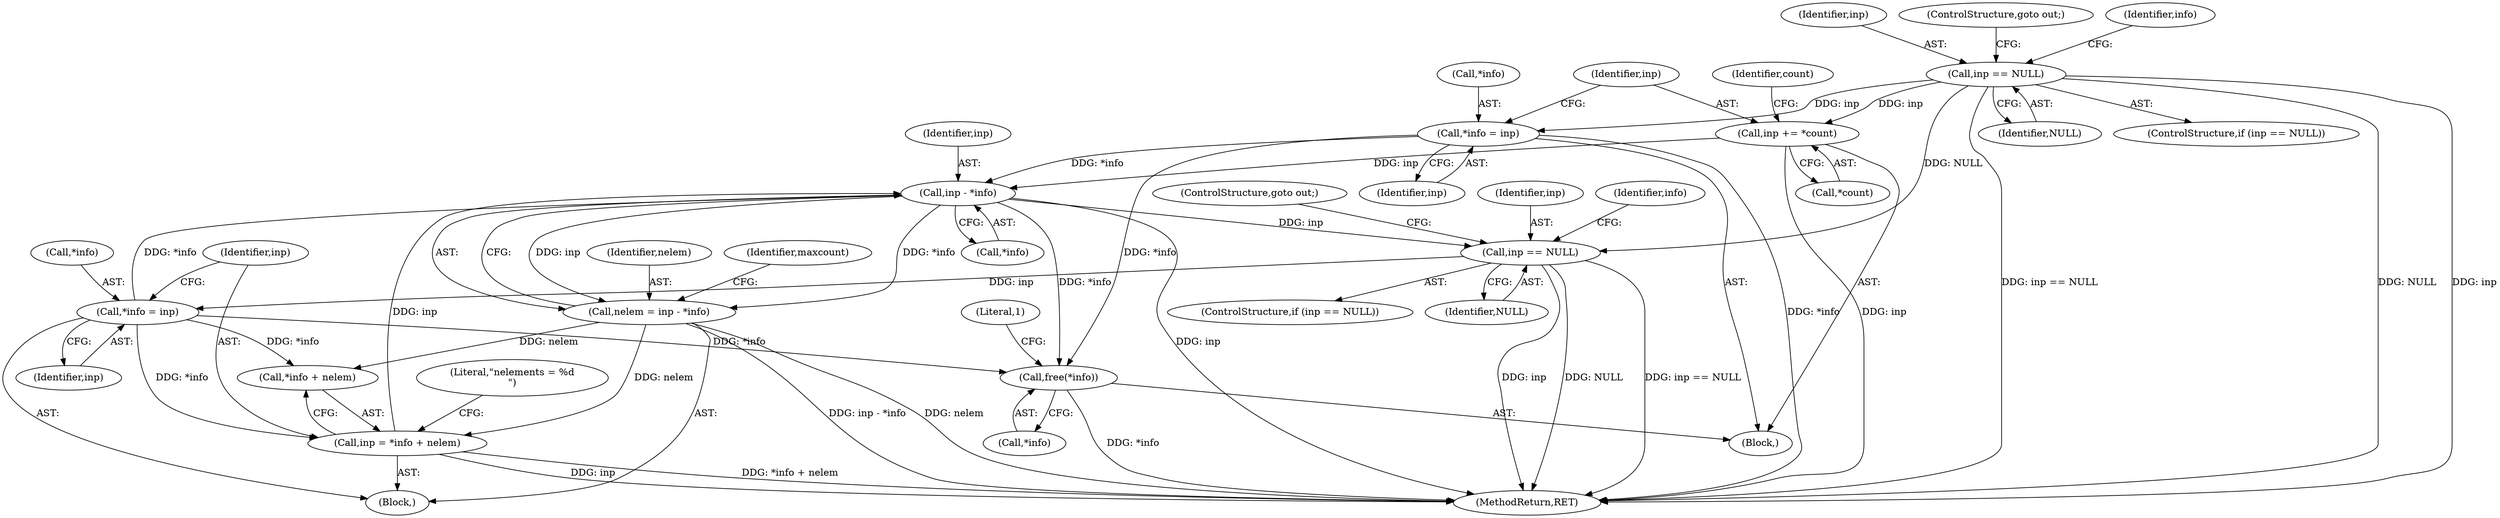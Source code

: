digraph "0_file_1859fdb4e67c49c463c4e0078054335cd46ba295@API" {
"1000755" [label="(Call,free(*info))"];
"1000222" [label="(Call,*info = inp)"];
"1000218" [label="(Call,inp == NULL)"];
"1000566" [label="(Call,inp - *info)"];
"1000226" [label="(Call,inp += *count)"];
"1000593" [label="(Call,inp = *info + nelem)"];
"1000589" [label="(Call,*info = inp)"];
"1000585" [label="(Call,inp == NULL)"];
"1000564" [label="(Call,nelem = inp - *info)"];
"1000586" [label="(Identifier,inp)"];
"1000589" [label="(Call,*info = inp)"];
"1000755" [label="(Call,free(*info))"];
"1000590" [label="(Call,*info)"];
"1000222" [label="(Call,*info = inp)"];
"1000568" [label="(Call,*info)"];
"1000219" [label="(Identifier,inp)"];
"1000565" [label="(Identifier,nelem)"];
"1000760" [label="(Literal,1)"];
"1000221" [label="(ControlStructure,goto out;)"];
"1000564" [label="(Call,nelem = inp - *info)"];
"1000592" [label="(Identifier,inp)"];
"1000220" [label="(Identifier,NULL)"];
"1000574" [label="(Identifier,maxcount)"];
"1000756" [label="(Call,*info)"];
"1000218" [label="(Call,inp == NULL)"];
"1000107" [label="(Block,)"];
"1000562" [label="(Block,)"];
"1000591" [label="(Identifier,info)"];
"1000228" [label="(Call,*count)"];
"1000217" [label="(ControlStructure,if (inp == NULL))"];
"1000227" [label="(Identifier,inp)"];
"1000232" [label="(Identifier,count)"];
"1000594" [label="(Identifier,inp)"];
"1000585" [label="(Call,inp == NULL)"];
"1000567" [label="(Identifier,inp)"];
"1000566" [label="(Call,inp - *info)"];
"1000601" [label="(Literal,\"nelements = %d\n\")"];
"1000224" [label="(Identifier,info)"];
"1000587" [label="(Identifier,NULL)"];
"1000588" [label="(ControlStructure,goto out;)"];
"1000223" [label="(Call,*info)"];
"1000225" [label="(Identifier,inp)"];
"1000584" [label="(ControlStructure,if (inp == NULL))"];
"1000761" [label="(MethodReturn,RET)"];
"1000593" [label="(Call,inp = *info + nelem)"];
"1000595" [label="(Call,*info + nelem)"];
"1000226" [label="(Call,inp += *count)"];
"1000755" -> "1000107"  [label="AST: "];
"1000755" -> "1000756"  [label="CFG: "];
"1000756" -> "1000755"  [label="AST: "];
"1000760" -> "1000755"  [label="CFG: "];
"1000755" -> "1000761"  [label="DDG: *info"];
"1000222" -> "1000755"  [label="DDG: *info"];
"1000566" -> "1000755"  [label="DDG: *info"];
"1000589" -> "1000755"  [label="DDG: *info"];
"1000222" -> "1000107"  [label="AST: "];
"1000222" -> "1000225"  [label="CFG: "];
"1000223" -> "1000222"  [label="AST: "];
"1000225" -> "1000222"  [label="AST: "];
"1000227" -> "1000222"  [label="CFG: "];
"1000222" -> "1000761"  [label="DDG: *info"];
"1000218" -> "1000222"  [label="DDG: inp"];
"1000222" -> "1000566"  [label="DDG: *info"];
"1000218" -> "1000217"  [label="AST: "];
"1000218" -> "1000220"  [label="CFG: "];
"1000219" -> "1000218"  [label="AST: "];
"1000220" -> "1000218"  [label="AST: "];
"1000221" -> "1000218"  [label="CFG: "];
"1000224" -> "1000218"  [label="CFG: "];
"1000218" -> "1000761"  [label="DDG: inp"];
"1000218" -> "1000761"  [label="DDG: inp == NULL"];
"1000218" -> "1000761"  [label="DDG: NULL"];
"1000218" -> "1000226"  [label="DDG: inp"];
"1000218" -> "1000585"  [label="DDG: NULL"];
"1000566" -> "1000564"  [label="AST: "];
"1000566" -> "1000568"  [label="CFG: "];
"1000567" -> "1000566"  [label="AST: "];
"1000568" -> "1000566"  [label="AST: "];
"1000564" -> "1000566"  [label="CFG: "];
"1000566" -> "1000761"  [label="DDG: inp"];
"1000566" -> "1000564"  [label="DDG: inp"];
"1000566" -> "1000564"  [label="DDG: *info"];
"1000226" -> "1000566"  [label="DDG: inp"];
"1000593" -> "1000566"  [label="DDG: inp"];
"1000589" -> "1000566"  [label="DDG: *info"];
"1000566" -> "1000585"  [label="DDG: inp"];
"1000226" -> "1000107"  [label="AST: "];
"1000226" -> "1000228"  [label="CFG: "];
"1000227" -> "1000226"  [label="AST: "];
"1000228" -> "1000226"  [label="AST: "];
"1000232" -> "1000226"  [label="CFG: "];
"1000226" -> "1000761"  [label="DDG: inp"];
"1000593" -> "1000562"  [label="AST: "];
"1000593" -> "1000595"  [label="CFG: "];
"1000594" -> "1000593"  [label="AST: "];
"1000595" -> "1000593"  [label="AST: "];
"1000601" -> "1000593"  [label="CFG: "];
"1000593" -> "1000761"  [label="DDG: *info + nelem"];
"1000593" -> "1000761"  [label="DDG: inp"];
"1000589" -> "1000593"  [label="DDG: *info"];
"1000564" -> "1000593"  [label="DDG: nelem"];
"1000589" -> "1000562"  [label="AST: "];
"1000589" -> "1000592"  [label="CFG: "];
"1000590" -> "1000589"  [label="AST: "];
"1000592" -> "1000589"  [label="AST: "];
"1000594" -> "1000589"  [label="CFG: "];
"1000585" -> "1000589"  [label="DDG: inp"];
"1000589" -> "1000595"  [label="DDG: *info"];
"1000585" -> "1000584"  [label="AST: "];
"1000585" -> "1000587"  [label="CFG: "];
"1000586" -> "1000585"  [label="AST: "];
"1000587" -> "1000585"  [label="AST: "];
"1000588" -> "1000585"  [label="CFG: "];
"1000591" -> "1000585"  [label="CFG: "];
"1000585" -> "1000761"  [label="DDG: inp"];
"1000585" -> "1000761"  [label="DDG: NULL"];
"1000585" -> "1000761"  [label="DDG: inp == NULL"];
"1000564" -> "1000562"  [label="AST: "];
"1000565" -> "1000564"  [label="AST: "];
"1000574" -> "1000564"  [label="CFG: "];
"1000564" -> "1000761"  [label="DDG: inp - *info"];
"1000564" -> "1000761"  [label="DDG: nelem"];
"1000564" -> "1000595"  [label="DDG: nelem"];
}
